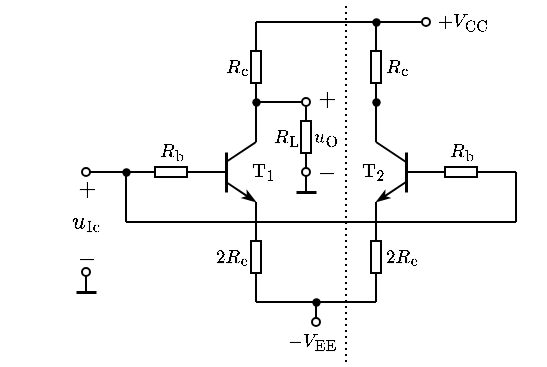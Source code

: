 <mxfile version="17.2.1" type="device"><diagram id="x9V7m3-i7VzuOwvDBuef" name="第 1 页"><mxGraphModel dx="262" dy="190" grid="1" gridSize="5" guides="1" tooltips="1" connect="1" arrows="1" fold="1" page="1" pageScale="1" pageWidth="827" pageHeight="1169" math="1" shadow="0"><root><mxCell id="0"/><mxCell id="1" parent="0"/><mxCell id="RqCXVm0bc8xEohMp1M6Q-3" value="$$R_\mathrm{b}$$" style="text;html=1;resizable=1;autosize=1;align=center;verticalAlign=middle;points=[];fillColor=none;strokeColor=none;rounded=0;fontSize=8;movable=1;rotatable=1;deletable=1;editable=1;connectable=0;allowArrows=0;" parent="1" vertex="1"><mxGeometry x="185" y="120" width="25" height="20" as="geometry"/></mxCell><mxCell id="RqCXVm0bc8xEohMp1M6Q-4" value="" style="endArrow=none;html=1;rounded=0;fontSize=10;startSize=4;endSize=4;entryX=1;entryY=0.5;entryDx=0;entryDy=0;entryPerimeter=0;startArrow=oval;startFill=0;" parent="1" target="RqCXVm0bc8xEohMp1M6Q-5" edge="1"><mxGeometry width="50" height="50" relative="1" as="geometry"><mxPoint x="155" y="140" as="sourcePoint"/><mxPoint x="434.5" y="60.5" as="targetPoint"/></mxGeometry></mxCell><mxCell id="RqCXVm0bc8xEohMp1M6Q-5" value="" style="pointerEvents=1;verticalLabelPosition=bottom;shadow=0;dashed=0;align=center;html=1;verticalAlign=top;shape=mxgraph.electrical.resistors.resistor_1;fontSize=10;direction=west;allowArrows=0;" parent="1" vertex="1"><mxGeometry x="185" y="137.5" width="25" height="5" as="geometry"/></mxCell><mxCell id="RqCXVm0bc8xEohMp1M6Q-6" value="" style="endArrow=none;html=1;rounded=0;fontSize=10;startSize=4;endSize=4;exitX=0;exitY=0.5;exitDx=0;exitDy=0;exitPerimeter=0;" parent="1" source="RqCXVm0bc8xEohMp1M6Q-5" edge="1"><mxGeometry width="50" height="50" relative="1" as="geometry"><mxPoint x="327" y="45.5" as="sourcePoint"/><mxPoint x="220" y="140" as="targetPoint"/></mxGeometry></mxCell><mxCell id="RqCXVm0bc8xEohMp1M6Q-11" value="$$2R_\mathrm{e}$$" style="text;html=1;resizable=1;autosize=1;align=center;verticalAlign=middle;points=[];fillColor=none;strokeColor=none;rounded=0;fontSize=8;movable=1;rotatable=1;deletable=1;editable=1;connectable=0;allowArrows=0;" parent="1" vertex="1"><mxGeometry x="215" y="173" width="25" height="20" as="geometry"/></mxCell><mxCell id="RqCXVm0bc8xEohMp1M6Q-12" value="" style="endArrow=none;html=1;rounded=0;fontSize=10;startSize=4;endSize=4;entryX=1;entryY=0.5;entryDx=0;entryDy=0;entryPerimeter=0;" parent="1" target="RqCXVm0bc8xEohMp1M6Q-13" edge="1"><mxGeometry width="50" height="50" relative="1" as="geometry"><mxPoint x="240" y="155" as="sourcePoint"/><mxPoint x="437" y="125.5" as="targetPoint"/></mxGeometry></mxCell><mxCell id="RqCXVm0bc8xEohMp1M6Q-13" value="" style="pointerEvents=1;verticalLabelPosition=bottom;shadow=0;dashed=0;align=center;html=1;verticalAlign=top;shape=mxgraph.electrical.resistors.resistor_1;fontSize=10;direction=north;allowArrows=0;" parent="1" vertex="1"><mxGeometry x="237.5" y="170" width="5" height="25" as="geometry"/></mxCell><mxCell id="RqCXVm0bc8xEohMp1M6Q-14" value="" style="endArrow=oval;html=1;rounded=0;fontSize=10;startSize=4;endSize=4;endFill=0;" parent="1" edge="1"><mxGeometry width="50" height="50" relative="1" as="geometry"><mxPoint x="270" y="205" as="sourcePoint"/><mxPoint x="270" y="215" as="targetPoint"/></mxGeometry></mxCell><mxCell id="RqCXVm0bc8xEohMp1M6Q-17" value="" style="group" parent="1" vertex="1" connectable="0"><mxGeometry x="210" y="125" width="30" height="30" as="geometry"/></mxCell><mxCell id="RqCXVm0bc8xEohMp1M6Q-18" value="" style="endArrow=none;html=1;rounded=0;" parent="RqCXVm0bc8xEohMp1M6Q-17" edge="1"><mxGeometry width="50" height="50" relative="1" as="geometry"><mxPoint y="15" as="sourcePoint"/><mxPoint x="15" y="15" as="targetPoint"/></mxGeometry></mxCell><mxCell id="RqCXVm0bc8xEohMp1M6Q-19" value="" style="endArrow=none;html=1;rounded=0;strokeWidth=1.5;" parent="RqCXVm0bc8xEohMp1M6Q-17" edge="1"><mxGeometry width="50" height="50" relative="1" as="geometry"><mxPoint x="15" y="25" as="sourcePoint"/><mxPoint x="15" y="5" as="targetPoint"/></mxGeometry></mxCell><mxCell id="RqCXVm0bc8xEohMp1M6Q-20" value="" style="endArrow=none;html=1;rounded=0;" parent="RqCXVm0bc8xEohMp1M6Q-17" edge="1"><mxGeometry width="50" height="50" relative="1" as="geometry"><mxPoint x="15" y="10" as="sourcePoint"/><mxPoint x="30" as="targetPoint"/></mxGeometry></mxCell><mxCell id="RqCXVm0bc8xEohMp1M6Q-21" value="" style="endArrow=classicThin;html=1;rounded=0;endFill=1;endSize=4;startSize=4;" parent="RqCXVm0bc8xEohMp1M6Q-17" edge="1"><mxGeometry width="50" height="50" relative="1" as="geometry"><mxPoint x="15" y="20" as="sourcePoint"/><mxPoint x="30" y="30" as="targetPoint"/></mxGeometry></mxCell><mxCell id="RqCXVm0bc8xEohMp1M6Q-22" value="" style="endArrow=none;html=1;rounded=0;" parent="1" edge="1"><mxGeometry width="50" height="50" relative="1" as="geometry"><mxPoint x="240" y="205" as="sourcePoint"/><mxPoint x="300" y="205" as="targetPoint"/></mxGeometry></mxCell><mxCell id="RqCXVm0bc8xEohMp1M6Q-24" value="" style="pointerEvents=1;verticalLabelPosition=bottom;shadow=0;dashed=0;align=center;html=1;verticalAlign=top;shape=mxgraph.electrical.resistors.resistor_1;fontSize=10;direction=north;allowArrows=0;" parent="1" vertex="1"><mxGeometry x="237.5" y="75" width="5" height="25" as="geometry"/></mxCell><mxCell id="RqCXVm0bc8xEohMp1M6Q-25" value="" style="endArrow=none;html=1;rounded=0;entryX=0;entryY=0.5;entryDx=0;entryDy=0;entryPerimeter=0;" parent="1" target="RqCXVm0bc8xEohMp1M6Q-24" edge="1"><mxGeometry width="50" height="50" relative="1" as="geometry"><mxPoint x="240" y="125" as="sourcePoint"/><mxPoint x="290" y="75" as="targetPoint"/></mxGeometry></mxCell><mxCell id="RqCXVm0bc8xEohMp1M6Q-26" value="" style="endArrow=none;html=1;rounded=0;exitX=1;exitY=0.5;exitDx=0;exitDy=0;exitPerimeter=0;" parent="1" source="RqCXVm0bc8xEohMp1M6Q-24" edge="1"><mxGeometry width="50" height="50" relative="1" as="geometry"><mxPoint x="200" y="70" as="sourcePoint"/><mxPoint x="240" y="65" as="targetPoint"/></mxGeometry></mxCell><mxCell id="RqCXVm0bc8xEohMp1M6Q-27" value="" style="endArrow=oval;html=1;rounded=0;endFill=0;endSize=4;startSize=4;" parent="1" edge="1"><mxGeometry width="50" height="50" relative="1" as="geometry"><mxPoint x="240" y="105" as="sourcePoint"/><mxPoint x="265" y="105" as="targetPoint"/></mxGeometry></mxCell><mxCell id="RqCXVm0bc8xEohMp1M6Q-29" value="" style="group;flipV=0;flipH=1;" parent="1" vertex="1" connectable="0"><mxGeometry x="300" y="125" width="30" height="30" as="geometry"/></mxCell><mxCell id="RqCXVm0bc8xEohMp1M6Q-30" value="" style="endArrow=none;html=1;rounded=0;startSize=4;endSize=4;" parent="RqCXVm0bc8xEohMp1M6Q-29" edge="1"><mxGeometry width="50" height="50" relative="1" as="geometry"><mxPoint x="30" y="15" as="sourcePoint"/><mxPoint x="15" y="15" as="targetPoint"/></mxGeometry></mxCell><mxCell id="RqCXVm0bc8xEohMp1M6Q-31" value="" style="endArrow=none;html=1;rounded=0;strokeWidth=1.5;startSize=4;endSize=4;" parent="RqCXVm0bc8xEohMp1M6Q-29" edge="1"><mxGeometry width="50" height="50" relative="1" as="geometry"><mxPoint x="15" y="25" as="sourcePoint"/><mxPoint x="15" y="5" as="targetPoint"/></mxGeometry></mxCell><mxCell id="RqCXVm0bc8xEohMp1M6Q-32" value="" style="endArrow=none;html=1;rounded=0;startSize=4;endSize=4;" parent="RqCXVm0bc8xEohMp1M6Q-29" edge="1"><mxGeometry width="50" height="50" relative="1" as="geometry"><mxPoint x="15" y="10" as="sourcePoint"/><mxPoint as="targetPoint"/></mxGeometry></mxCell><mxCell id="RqCXVm0bc8xEohMp1M6Q-33" value="" style="endArrow=classicThin;html=1;rounded=0;endFill=1;endSize=4;startSize=4;" parent="RqCXVm0bc8xEohMp1M6Q-29" edge="1"><mxGeometry width="50" height="50" relative="1" as="geometry"><mxPoint x="15" y="20" as="sourcePoint"/><mxPoint y="30" as="targetPoint"/></mxGeometry></mxCell><mxCell id="RqCXVm0bc8xEohMp1M6Q-35" value="" style="pointerEvents=1;verticalLabelPosition=bottom;shadow=0;dashed=0;align=center;html=1;verticalAlign=top;shape=mxgraph.electrical.resistors.resistor_1;fontSize=10;direction=north;allowArrows=0;" parent="1" vertex="1"><mxGeometry x="297.5" y="75" width="5" height="25" as="geometry"/></mxCell><mxCell id="RqCXVm0bc8xEohMp1M6Q-36" value="" style="endArrow=none;html=1;rounded=0;entryX=0;entryY=0.5;entryDx=0;entryDy=0;entryPerimeter=0;" parent="1" target="RqCXVm0bc8xEohMp1M6Q-35" edge="1"><mxGeometry width="50" height="50" relative="1" as="geometry"><mxPoint x="300" y="125" as="sourcePoint"/><mxPoint x="350" y="75" as="targetPoint"/></mxGeometry></mxCell><mxCell id="RqCXVm0bc8xEohMp1M6Q-37" value="" style="endArrow=none;html=1;rounded=0;exitX=1;exitY=0.5;exitDx=0;exitDy=0;exitPerimeter=0;" parent="1" source="RqCXVm0bc8xEohMp1M6Q-35" edge="1"><mxGeometry width="50" height="50" relative="1" as="geometry"><mxPoint x="260" y="70" as="sourcePoint"/><mxPoint x="300" y="65" as="targetPoint"/></mxGeometry></mxCell><mxCell id="RqCXVm0bc8xEohMp1M6Q-41" value="" style="endArrow=none;html=1;rounded=0;fontSize=10;startSize=4;endSize=4;entryX=0;entryY=0.5;entryDx=0;entryDy=0;entryPerimeter=0;startArrow=none;startFill=0;" parent="1" target="RqCXVm0bc8xEohMp1M6Q-42" edge="1"><mxGeometry width="50" height="50" relative="1" as="geometry"><mxPoint x="370" y="140" as="sourcePoint"/><mxPoint x="577.5" y="60.5" as="targetPoint"/></mxGeometry></mxCell><mxCell id="RqCXVm0bc8xEohMp1M6Q-42" value="" style="pointerEvents=1;verticalLabelPosition=bottom;shadow=0;dashed=0;align=center;html=1;verticalAlign=top;shape=mxgraph.electrical.resistors.resistor_1;fontSize=10;direction=west;allowArrows=0;" parent="1" vertex="1"><mxGeometry x="330" y="137.5" width="25" height="5" as="geometry"/></mxCell><mxCell id="RqCXVm0bc8xEohMp1M6Q-43" value="" style="endArrow=none;html=1;rounded=0;startSize=4;endSize=4;entryX=1;entryY=0.5;entryDx=0;entryDy=0;entryPerimeter=0;" parent="1" target="RqCXVm0bc8xEohMp1M6Q-42" edge="1"><mxGeometry width="50" height="50" relative="1" as="geometry"><mxPoint x="325" y="140" as="sourcePoint"/><mxPoint x="380" y="170" as="targetPoint"/></mxGeometry></mxCell><mxCell id="RqCXVm0bc8xEohMp1M6Q-44" value="" style="shape=waypoint;sketch=0;fillStyle=solid;size=6;pointerEvents=1;points=[];fillColor=none;resizable=1;rotatable=1;perimeter=centerPerimeter;snapToPoint=1;strokeWidth=0.1;movable=1;deletable=1;editable=1;connectable=1;" parent="1" vertex="1"><mxGeometry x="265" y="200" width="10" height="10" as="geometry"/></mxCell><mxCell id="RqCXVm0bc8xEohMp1M6Q-49" value="$$R_\mathrm{b}$$" style="text;html=1;resizable=1;autosize=1;align=center;verticalAlign=middle;points=[];fillColor=none;strokeColor=none;rounded=0;fontSize=8;movable=1;rotatable=1;deletable=1;editable=1;connectable=0;allowArrows=0;" parent="1" vertex="1"><mxGeometry x="330" y="120" width="25" height="20" as="geometry"/></mxCell><mxCell id="RqCXVm0bc8xEohMp1M6Q-50" value="$$R_\mathrm{c}$$" style="text;html=1;resizable=1;autosize=1;align=center;verticalAlign=middle;points=[];fillColor=none;strokeColor=none;rounded=0;fontSize=8;movable=1;rotatable=1;deletable=1;editable=1;connectable=0;allowArrows=0;" parent="1" vertex="1"><mxGeometry x="300" y="80" width="20" height="15" as="geometry"/></mxCell><mxCell id="RqCXVm0bc8xEohMp1M6Q-51" value="$$R_\mathrm{c}$$" style="text;html=1;resizable=1;autosize=1;align=center;verticalAlign=middle;points=[];fillColor=none;strokeColor=none;rounded=0;fontSize=8;movable=1;rotatable=1;deletable=1;editable=1;connectable=0;allowArrows=0;" parent="1" vertex="1"><mxGeometry x="220" y="80" width="20" height="15" as="geometry"/></mxCell><mxCell id="RqCXVm0bc8xEohMp1M6Q-52" value="" style="endArrow=oval;html=1;rounded=0;fontSize=8;startSize=4;endSize=4;endFill=0;" parent="1" edge="1"><mxGeometry width="50" height="50" relative="1" as="geometry"><mxPoint x="240" y="65" as="sourcePoint"/><mxPoint x="325" y="65" as="targetPoint"/></mxGeometry></mxCell><mxCell id="RqCXVm0bc8xEohMp1M6Q-53" value="" style="shape=waypoint;sketch=0;fillStyle=solid;size=6;pointerEvents=1;points=[];fillColor=none;resizable=1;rotatable=1;perimeter=centerPerimeter;snapToPoint=1;strokeWidth=0.1;movable=1;deletable=1;editable=1;connectable=1;" parent="1" vertex="1"><mxGeometry x="295" y="60" width="10" height="10" as="geometry"/></mxCell><mxCell id="RqCXVm0bc8xEohMp1M6Q-54" value="$$+V_{\mathrm{CC}}$$" style="text;html=1;align=center;verticalAlign=middle;resizable=1;points=[];autosize=1;strokeColor=none;fillColor=none;fontSize=8;movable=1;rotatable=1;deletable=1;editable=1;connectable=1;" parent="1" vertex="1"><mxGeometry x="325" y="55" width="35" height="20" as="geometry"/></mxCell><mxCell id="RqCXVm0bc8xEohMp1M6Q-55" value="" style="shape=waypoint;sketch=0;fillStyle=solid;size=6;pointerEvents=1;points=[];fillColor=none;resizable=1;rotatable=1;perimeter=centerPerimeter;snapToPoint=1;strokeWidth=0.1;movable=1;deletable=1;editable=1;connectable=1;" parent="1" vertex="1"><mxGeometry x="235" y="100" width="10" height="10" as="geometry"/></mxCell><mxCell id="RqCXVm0bc8xEohMp1M6Q-56" value="" style="shape=waypoint;sketch=0;fillStyle=solid;size=6;pointerEvents=1;points=[];fillColor=none;resizable=1;rotatable=1;perimeter=centerPerimeter;snapToPoint=1;strokeWidth=0.1;movable=1;deletable=1;editable=1;connectable=1;" parent="1" vertex="1"><mxGeometry x="295" y="100" width="10" height="10" as="geometry"/></mxCell><mxCell id="RqCXVm0bc8xEohMp1M6Q-59" value="$$u_{\mathrm{O}}$$" style="text;html=1;align=center;verticalAlign=middle;resizable=1;points=[];autosize=1;strokeColor=none;fillColor=none;fontSize=8;movable=1;rotatable=1;deletable=1;editable=1;connectable=0;" parent="1" vertex="1"><mxGeometry x="265" y="115" width="20" height="15" as="geometry"/></mxCell><mxCell id="RqCXVm0bc8xEohMp1M6Q-60" value="$$+$$" style="text;html=1;align=center;verticalAlign=middle;resizable=1;points=[];autosize=1;strokeColor=none;fillColor=none;fontSize=10;movable=1;rotatable=1;deletable=1;editable=1;connectable=0;" parent="1" vertex="1"><mxGeometry x="265" y="95" width="20" height="15" as="geometry"/></mxCell><mxCell id="RqCXVm0bc8xEohMp1M6Q-61" value="$$-$$" style="text;html=1;align=center;verticalAlign=middle;resizable=1;points=[];autosize=1;strokeColor=none;fillColor=none;fontSize=10;movable=1;rotatable=1;deletable=1;editable=1;connectable=0;" parent="1" vertex="1"><mxGeometry x="265" y="132.5" width="20" height="15" as="geometry"/></mxCell><mxCell id="RqCXVm0bc8xEohMp1M6Q-64" value="$$\mathrm{T}_{1}$$" style="text;html=1;align=center;verticalAlign=middle;resizable=1;points=[];autosize=1;strokeColor=none;fillColor=none;fontSize=8;movable=1;rotatable=1;deletable=1;editable=1;connectable=1;" parent="1" vertex="1"><mxGeometry x="235" y="135" width="15" height="10" as="geometry"/></mxCell><mxCell id="RqCXVm0bc8xEohMp1M6Q-65" value="$$\mathrm{T}_{2}$$" style="text;html=1;align=center;verticalAlign=middle;resizable=1;points=[];autosize=1;strokeColor=none;fillColor=none;fontSize=8;movable=1;rotatable=1;deletable=1;editable=1;connectable=1;" parent="1" vertex="1"><mxGeometry x="290" y="135" width="15" height="10" as="geometry"/></mxCell><mxCell id="RqCXVm0bc8xEohMp1M6Q-66" value="$$-V_{\mathrm{EE}}$$" style="text;html=1;align=center;verticalAlign=middle;resizable=1;points=[];autosize=1;strokeColor=none;fillColor=none;fontSize=8;movable=1;rotatable=1;deletable=1;editable=1;connectable=1;" parent="1" vertex="1"><mxGeometry x="250" y="220" width="35" height="10" as="geometry"/></mxCell><mxCell id="I0LEvCnLGGtbk64xg94X-6" value="$$-$$" style="text;resizable=1;autosize=1;align=center;verticalAlign=middle;points=[];fillColor=none;strokeColor=none;rounded=0;html=1;imageAspect=1;noLabel=0;recursiveResize=1;expand=1;editable=1;movable=1;rotatable=1;deletable=1;connectable=0;comic=0;fontSize=10;" vertex="1" parent="1"><mxGeometry x="147.5" y="175" width="15" height="15" as="geometry"/></mxCell><mxCell id="I0LEvCnLGGtbk64xg94X-7" value="$$+$$" style="text;html=1;resizable=1;autosize=1;align=center;verticalAlign=middle;points=[];fillColor=none;strokeColor=none;rounded=0;movable=1;rotatable=1;deletable=1;editable=1;connectable=0;fontSize=10;" vertex="1" parent="1"><mxGeometry x="147.5" y="140" width="15" height="15" as="geometry"/></mxCell><mxCell id="I0LEvCnLGGtbk64xg94X-10" value="$$u_\mathrm{Ic}$$" style="text;html=1;resizable=1;autosize=1;align=center;verticalAlign=middle;points=[];fillColor=none;strokeColor=none;rounded=0;comic=0;movable=1;rotatable=1;deletable=1;editable=1;connectable=0;fontSize=10;" vertex="1" parent="1"><mxGeometry x="145" y="155" width="20" height="20" as="geometry"/></mxCell><mxCell id="I0LEvCnLGGtbk64xg94X-13" value="" style="endArrow=oval;html=1;rounded=0;startSize=4;endSize=4;startArrow=none;startFill=0;endFill=0;" edge="1" parent="1"><mxGeometry width="50" height="50" relative="1" as="geometry"><mxPoint x="155" y="200" as="sourcePoint"/><mxPoint x="155" y="190" as="targetPoint"/><Array as="points"><mxPoint x="155" y="195"/></Array></mxGeometry></mxCell><mxCell id="I0LEvCnLGGtbk64xg94X-14" value="" style="endArrow=none;html=1;rounded=0;startSize=4;endSize=4;strokeWidth=1.5;" edge="1" parent="1"><mxGeometry width="50" height="50" relative="1" as="geometry"><mxPoint x="150" y="200" as="sourcePoint"/><mxPoint x="160" y="200" as="targetPoint"/></mxGeometry></mxCell><mxCell id="I0LEvCnLGGtbk64xg94X-27" value="" style="endArrow=none;html=1;rounded=0;" edge="1" parent="1"><mxGeometry width="50" height="50" relative="1" as="geometry"><mxPoint x="175" y="165" as="sourcePoint"/><mxPoint x="175" y="140" as="targetPoint"/></mxGeometry></mxCell><mxCell id="I0LEvCnLGGtbk64xg94X-28" value="" style="shape=waypoint;sketch=0;fillStyle=solid;size=6;pointerEvents=1;points=[];fillColor=none;resizable=1;rotatable=1;perimeter=centerPerimeter;snapToPoint=1;strokeWidth=0.1;movable=1;deletable=1;editable=1;connectable=1;" vertex="1" parent="1"><mxGeometry x="170" y="135" width="10" height="10" as="geometry"/></mxCell><mxCell id="I0LEvCnLGGtbk64xg94X-29" value="" style="endArrow=none;html=1;rounded=0;" edge="1" parent="1"><mxGeometry width="50" height="50" relative="1" as="geometry"><mxPoint x="175" y="165" as="sourcePoint"/><mxPoint x="370.0" y="165" as="targetPoint"/></mxGeometry></mxCell><mxCell id="I0LEvCnLGGtbk64xg94X-31" value="" style="endArrow=none;html=1;rounded=0;startSize=4;endSize=4;strokeWidth=1;" edge="1" parent="1"><mxGeometry width="50" height="50" relative="1" as="geometry"><mxPoint x="370" y="165" as="sourcePoint"/><mxPoint x="370" y="140" as="targetPoint"/></mxGeometry></mxCell><mxCell id="I0LEvCnLGGtbk64xg94X-32" value="" style="endArrow=none;html=1;rounded=0;startSize=4;endSize=4;strokeWidth=1;entryX=0;entryY=0.5;entryDx=0;entryDy=0;entryPerimeter=0;" edge="1" parent="1" target="RqCXVm0bc8xEohMp1M6Q-13"><mxGeometry width="50" height="50" relative="1" as="geometry"><mxPoint x="240" y="205" as="sourcePoint"/><mxPoint x="385" y="175" as="targetPoint"/></mxGeometry></mxCell><mxCell id="I0LEvCnLGGtbk64xg94X-33" value="$$2R_\mathrm{e}$$" style="text;html=1;resizable=1;autosize=1;align=center;verticalAlign=middle;points=[];fillColor=none;strokeColor=none;rounded=0;fontSize=8;movable=1;rotatable=1;deletable=1;editable=1;connectable=0;allowArrows=0;" vertex="1" parent="1"><mxGeometry x="300" y="175" width="25" height="15" as="geometry"/></mxCell><mxCell id="I0LEvCnLGGtbk64xg94X-34" value="" style="endArrow=none;html=1;rounded=0;fontSize=10;startSize=4;endSize=4;entryX=1;entryY=0.5;entryDx=0;entryDy=0;entryPerimeter=0;" edge="1" parent="1" target="I0LEvCnLGGtbk64xg94X-35"><mxGeometry width="50" height="50" relative="1" as="geometry"><mxPoint x="300" y="155" as="sourcePoint"/><mxPoint x="497" y="125.5" as="targetPoint"/></mxGeometry></mxCell><mxCell id="I0LEvCnLGGtbk64xg94X-35" value="" style="pointerEvents=1;verticalLabelPosition=bottom;shadow=0;dashed=0;align=center;html=1;verticalAlign=top;shape=mxgraph.electrical.resistors.resistor_1;fontSize=10;direction=north;allowArrows=0;" vertex="1" parent="1"><mxGeometry x="297.5" y="170" width="5" height="25" as="geometry"/></mxCell><mxCell id="I0LEvCnLGGtbk64xg94X-36" value="" style="endArrow=none;html=1;rounded=0;startSize=4;endSize=4;strokeWidth=1;entryX=0;entryY=0.5;entryDx=0;entryDy=0;entryPerimeter=0;" edge="1" parent="1" target="I0LEvCnLGGtbk64xg94X-35"><mxGeometry width="50" height="50" relative="1" as="geometry"><mxPoint x="300" y="205" as="sourcePoint"/><mxPoint x="445" y="175" as="targetPoint"/></mxGeometry></mxCell><mxCell id="I0LEvCnLGGtbk64xg94X-38" value="" style="endArrow=oval;html=1;rounded=0;startSize=4;endSize=4;startArrow=none;startFill=0;endFill=0;" edge="1" parent="1"><mxGeometry width="50" height="50" relative="1" as="geometry"><mxPoint x="265" y="150" as="sourcePoint"/><mxPoint x="265" y="140" as="targetPoint"/><Array as="points"><mxPoint x="265" y="145"/></Array></mxGeometry></mxCell><mxCell id="I0LEvCnLGGtbk64xg94X-39" value="" style="endArrow=none;html=1;rounded=0;startSize=4;endSize=4;strokeWidth=1.5;" edge="1" parent="1"><mxGeometry width="50" height="50" relative="1" as="geometry"><mxPoint x="260" y="150" as="sourcePoint"/><mxPoint x="270" y="150" as="targetPoint"/></mxGeometry></mxCell><mxCell id="I0LEvCnLGGtbk64xg94X-40" value="" style="pointerEvents=1;verticalLabelPosition=bottom;shadow=0;dashed=0;align=center;html=1;verticalAlign=top;shape=mxgraph.electrical.resistors.resistor_1;fontSize=10;direction=north;allowArrows=0;" vertex="1" parent="1"><mxGeometry x="262.5" y="110" width="5" height="25" as="geometry"/></mxCell><mxCell id="I0LEvCnLGGtbk64xg94X-41" value="" style="endArrow=none;html=1;rounded=0;startSize=4;endSize=4;strokeWidth=1;exitX=1;exitY=0.5;exitDx=0;exitDy=0;exitPerimeter=0;" edge="1" parent="1" source="I0LEvCnLGGtbk64xg94X-40"><mxGeometry width="50" height="50" relative="1" as="geometry"><mxPoint x="180" y="100" as="sourcePoint"/><mxPoint x="265" y="107" as="targetPoint"/></mxGeometry></mxCell><mxCell id="I0LEvCnLGGtbk64xg94X-42" value="" style="endArrow=none;html=1;rounded=0;startSize=4;endSize=4;strokeWidth=1;entryX=0;entryY=0.5;entryDx=0;entryDy=0;entryPerimeter=0;" edge="1" parent="1" target="I0LEvCnLGGtbk64xg94X-40"><mxGeometry width="50" height="50" relative="1" as="geometry"><mxPoint x="265" y="138" as="sourcePoint"/><mxPoint x="215" y="45" as="targetPoint"/></mxGeometry></mxCell><mxCell id="I0LEvCnLGGtbk64xg94X-43" value="$$R_\mathrm{L}$$" style="text;html=1;resizable=1;autosize=1;align=center;verticalAlign=middle;points=[];fillColor=none;strokeColor=none;rounded=0;fontSize=8;movable=1;rotatable=1;deletable=1;editable=1;connectable=0;allowArrows=0;" vertex="1" parent="1"><mxGeometry x="245" y="115" width="20" height="15" as="geometry"/></mxCell><mxCell id="I0LEvCnLGGtbk64xg94X-44" value="" style="endArrow=none;dashed=1;html=1;strokeWidth=1;rounded=0;startSize=4;endSize=4;dashPattern=1 2;" edge="1" parent="1"><mxGeometry width="50" height="50" relative="1" as="geometry"><mxPoint x="285" y="235" as="sourcePoint"/><mxPoint x="285" y="55" as="targetPoint"/></mxGeometry></mxCell></root></mxGraphModel></diagram></mxfile>